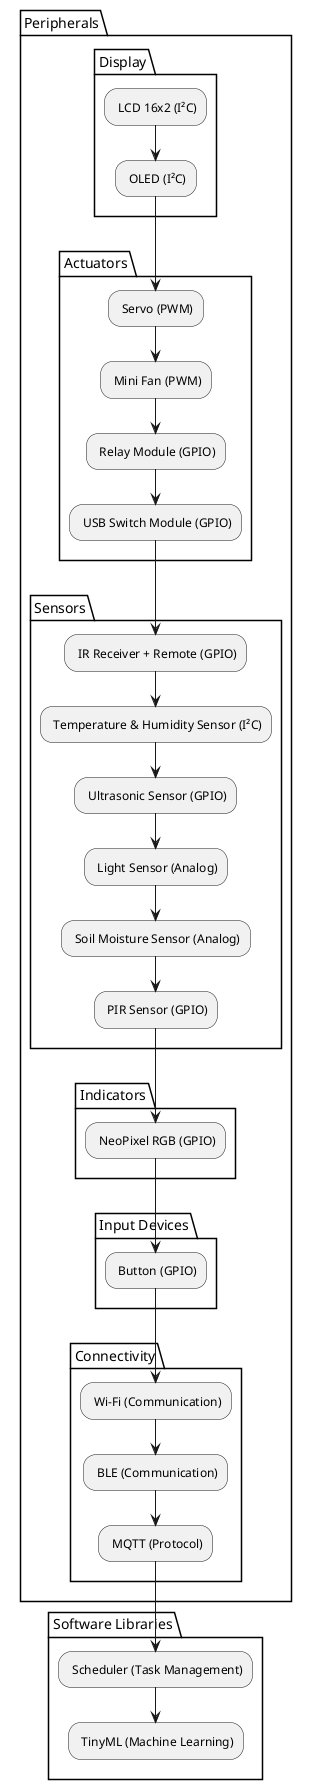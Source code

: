 @startuml Libraries
package "Peripherals" {
    package "Display" {
        - LCD 16x2 (I²C)
        - OLED (I²C)
    }

    package "Actuators" {
        - Servo (PWM)
        - Mini Fan (PWM)
        - Relay Module (GPIO)
        - USB Switch Module (GPIO)
    }

    package "Sensors" {
        - IR Receiver + Remote (GPIO)
        - Temperature & Humidity Sensor (I²C)
        - Ultrasonic Sensor (GPIO)
        - Light Sensor (Analog)
        - Soil Moisture Sensor (Analog)
        - PIR Sensor (GPIO)
    }

    package "Indicators" {
        - NeoPixel RGB (GPIO)
    }

    package "Input Devices" {
        - Button (GPIO)
    }

    package "Connectivity" {
        - Wi-Fi (Communication)
        - BLE (Communication)
        - MQTT (Protocol)
    }
}

package "Software Libraries" {
    - Scheduler (Task Management)
    - TinyML (Machine Learning)
}
@enduml
